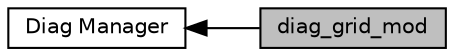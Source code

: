 digraph "diag_grid_mod"
{
  edge [fontname="Helvetica",fontsize="10",labelfontname="Helvetica",labelfontsize="10"];
  node [fontname="Helvetica",fontsize="10",shape=box];
  rankdir=LR;
  Node2 [label="Diag Manager",height=0.2,width=0.4,color="black", fillcolor="white", style="filled",URL="$group__diag__manager.html",tooltip="Modules and associated files in the diag_manager directory."];
  Node1 [label="diag_grid_mod",height=0.2,width=0.4,color="black", fillcolor="grey75", style="filled", fontcolor="black",tooltip="diag_grid_mod is a set of procedures to work with the model's global grid to allow regional output."];
  Node2->Node1 [shape=plaintext, dir="back", style="solid"];
}
